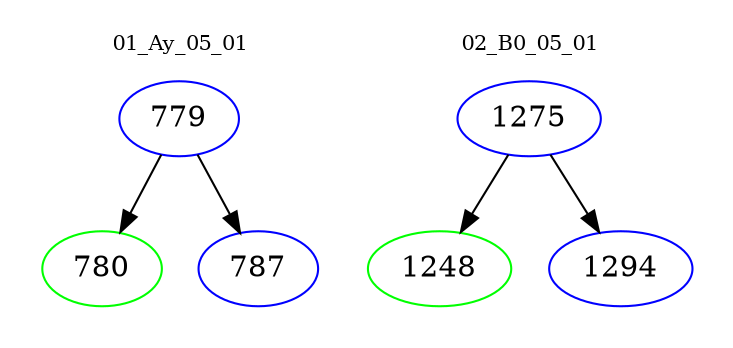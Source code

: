 digraph{
subgraph cluster_0 {
color = white
label = "01_Ay_05_01";
fontsize=10;
T0_779 [label="779", color="blue"]
T0_779 -> T0_780 [color="black"]
T0_780 [label="780", color="green"]
T0_779 -> T0_787 [color="black"]
T0_787 [label="787", color="blue"]
}
subgraph cluster_1 {
color = white
label = "02_B0_05_01";
fontsize=10;
T1_1275 [label="1275", color="blue"]
T1_1275 -> T1_1248 [color="black"]
T1_1248 [label="1248", color="green"]
T1_1275 -> T1_1294 [color="black"]
T1_1294 [label="1294", color="blue"]
}
}
